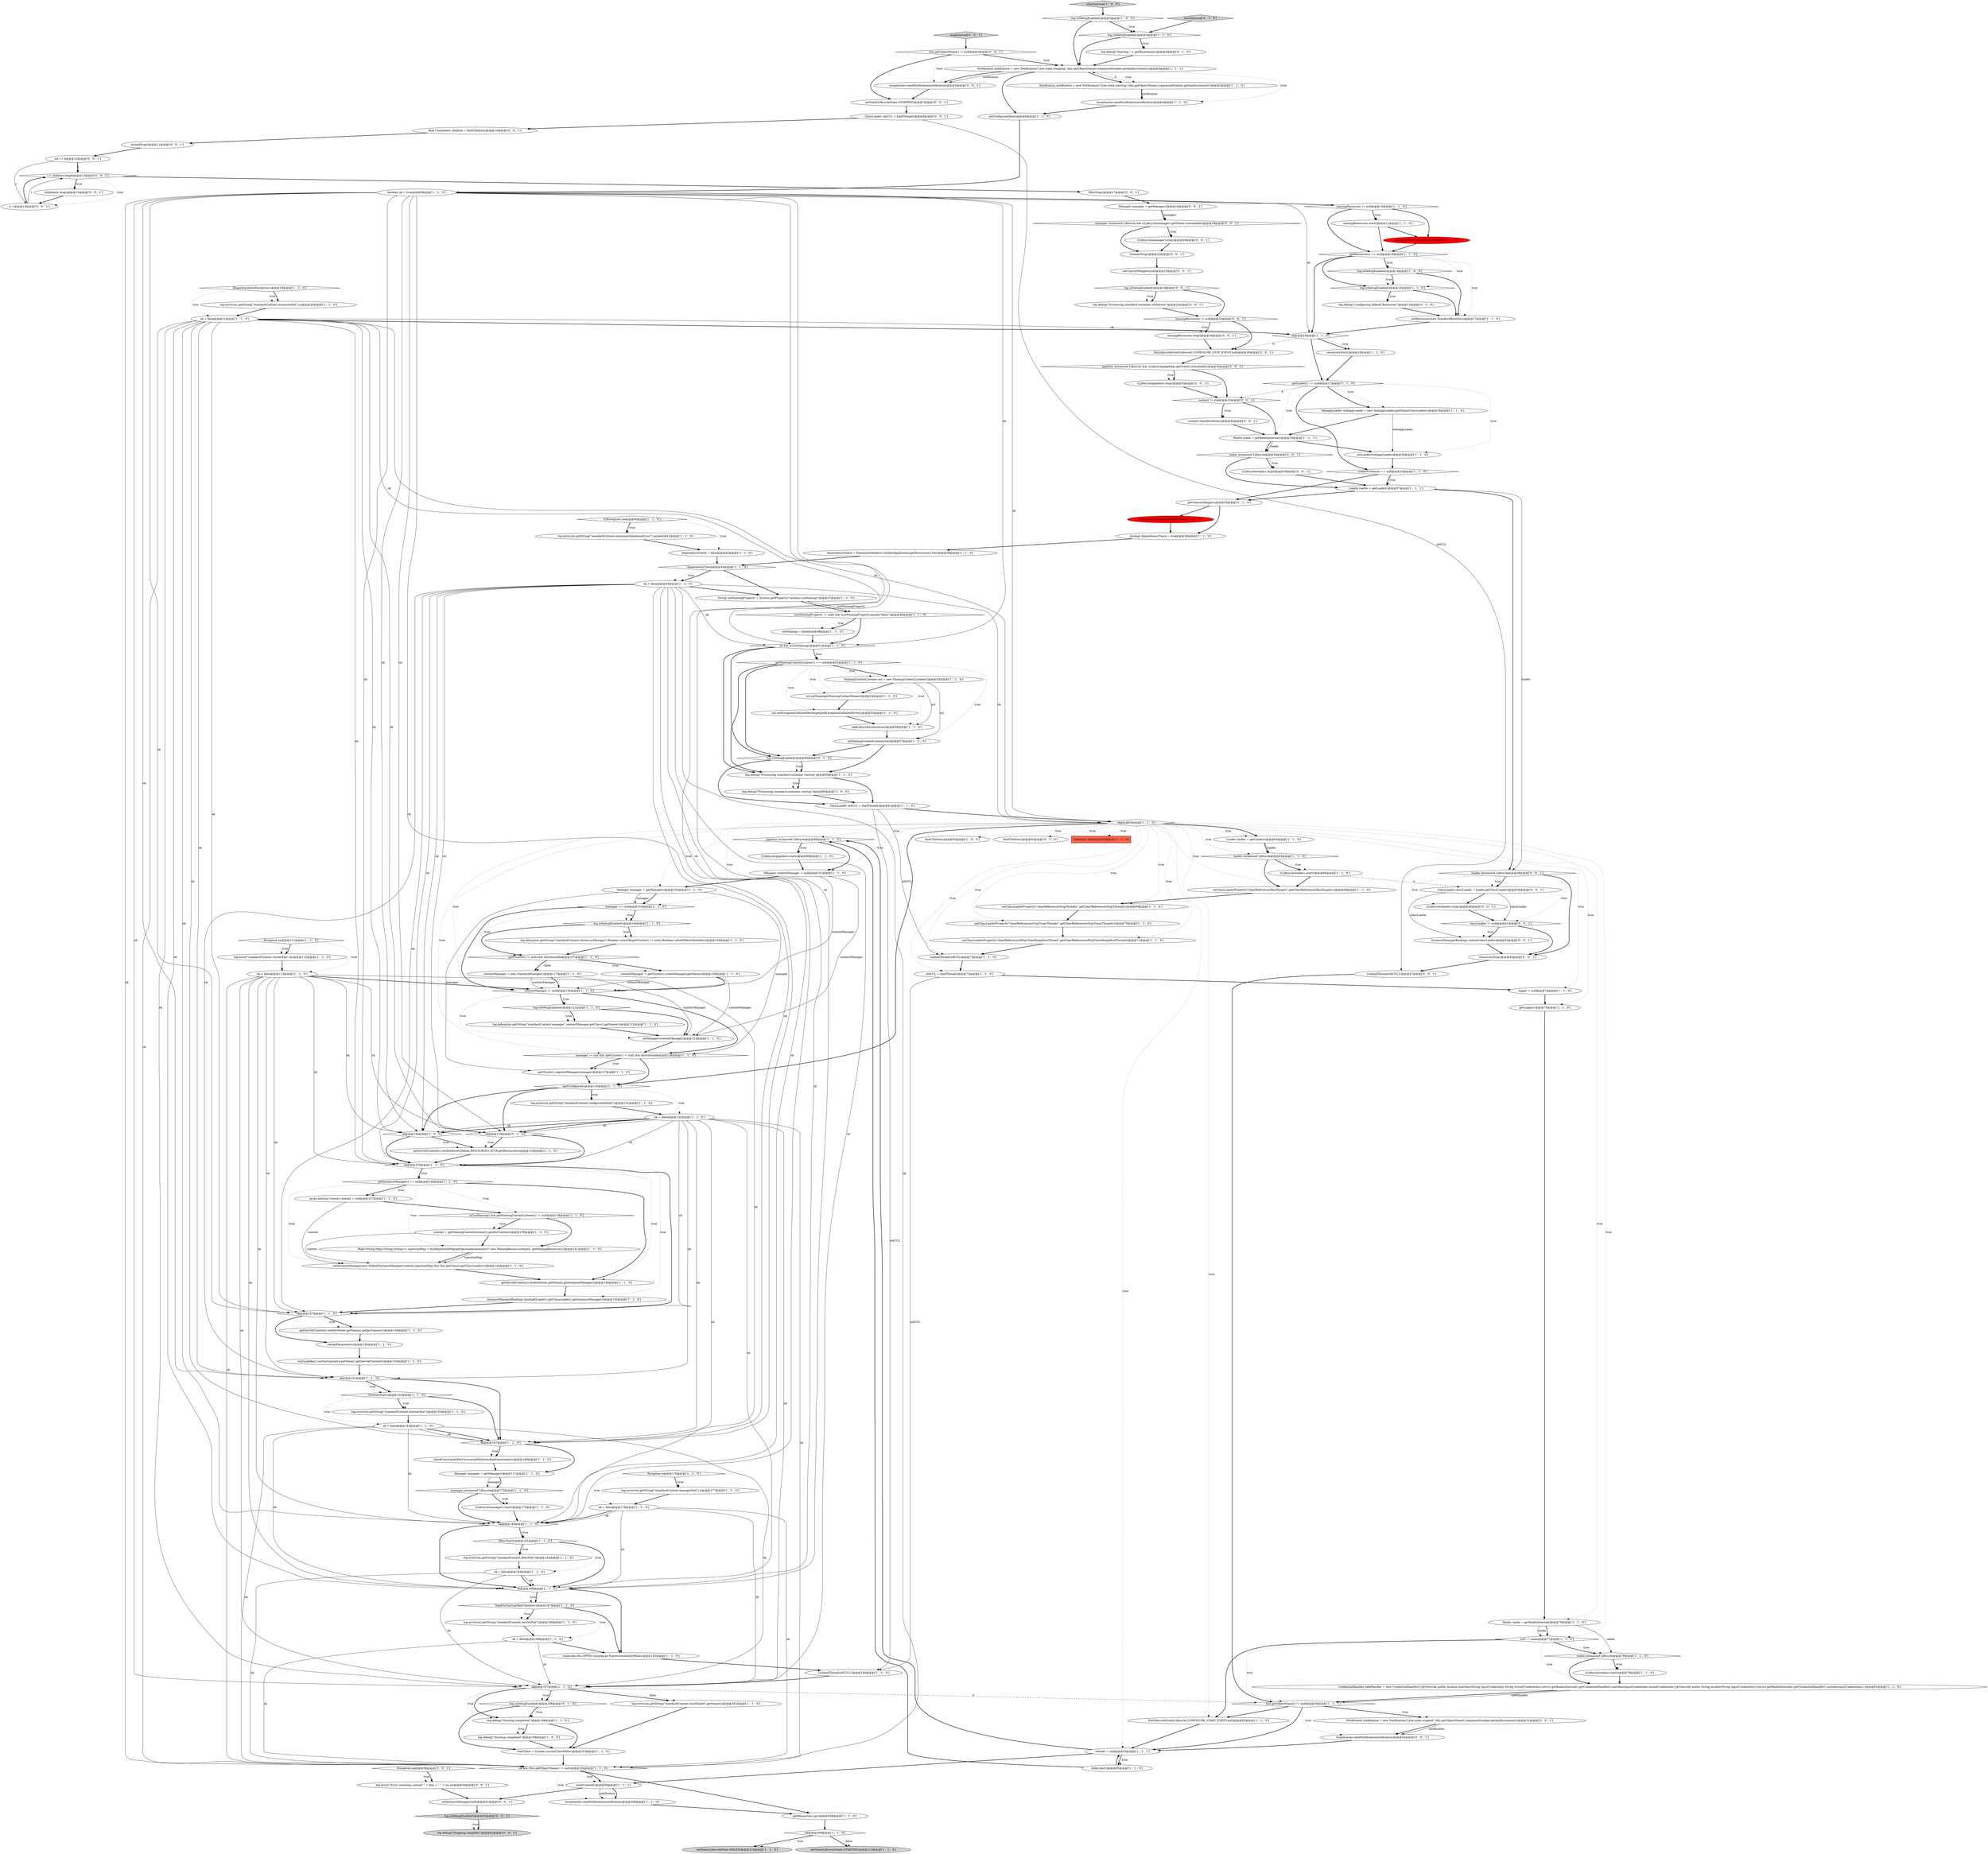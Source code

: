 digraph {
9 [style = filled, label = "pipeline instanceof Lifecycle@@@98@@@['1', '1', '0']", fillcolor = white, shape = diamond image = "AAA0AAABBB1BBB"];
16 [style = filled, label = "Map<String,Map<String,String>> injectionMap = buildInjectionMap(getIgnoreAnnotations()? new NamingResourcesImpl(): getNamingResources())@@@141@@@['1', '1', '0']", fillcolor = white, shape = ellipse image = "AAA0AAABBB1BBB"];
126 [style = filled, label = "setNamingContextListener(ncl)@@@57@@@['1', '1', '0']", fillcolor = white, shape = ellipse image = "AAA0AAABBB1BBB"];
93 [style = filled, label = "ok@@@180@@@['1', '1', '0']", fillcolor = white, shape = diamond image = "AAA0AAABBB1BBB"];
187 [style = filled, label = "setCharsetMapper(null)@@@23@@@['0', '0', '1']", fillcolor = white, shape = ellipse image = "AAA0AAABBB3BBB"];
185 [style = filled, label = "log.debug(\"Processing standard container shutdown\")@@@24@@@['0', '0', '1']", fillcolor = white, shape = ellipse image = "AAA0AAABBB3BBB"];
179 [style = filled, label = "listenerStop()@@@22@@@['0', '0', '1']", fillcolor = white, shape = ellipse image = "AAA0AAABBB3BBB"];
63 [style = filled, label = "ok@@@134@@@['1', '0', '0']", fillcolor = white, shape = diamond image = "AAA0AAABBB1BBB"];
64 [style = filled, label = "getLoader() == null@@@27@@@['1', '1', '0']", fillcolor = white, shape = diamond image = "AAA0AAABBB1BBB"];
35 [style = filled, label = "!ok@@@209@@@['1', '1', '0']", fillcolor = white, shape = diamond image = "AAA0AAABBB1BBB"];
137 [style = filled, label = "mergeParameters()@@@150@@@['1', '1', '0']", fillcolor = white, shape = ellipse image = "AAA0AAABBB1BBB"];
82 [style = filled, label = "ok@@@24@@@['1', '1', '0']", fillcolor = white, shape = diamond image = "AAA0AAABBB1BBB"];
154 [style = filled, label = "log.isDebugEnabled()@@@24@@@['0', '0', '1']", fillcolor = white, shape = diamond image = "AAA0AAABBB3BBB"];
175 [style = filled, label = "Manager manager = getManager()@@@18@@@['0', '0', '1']", fillcolor = white, shape = ellipse image = "AAA0AAABBB3BBB"];
56 [style = filled, label = "NamingContextListener ncl = new NamingContextListener()@@@53@@@['1', '1', '0']", fillcolor = white, shape = ellipse image = "AAA0AAABBB1BBB"];
4 [style = filled, label = "fireLifecycleEvent(Lifecycle.CONFIGURE_START_EVENT,null)@@@92@@@['1', '1', '0']", fillcolor = white, shape = ellipse image = "AAA0AAABBB1BBB"];
83 [style = filled, label = "log.error(\"standardContext.clusterFail\",ex)@@@112@@@['1', '1', '0']", fillcolor = white, shape = ellipse image = "AAA0AAABBB1BBB"];
88 [style = filled, label = "log.debug(\"Starting completed\")@@@198@@@['1', '1', '0']", fillcolor = white, shape = ellipse image = "AAA0AAABBB1BBB"];
119 [style = filled, label = "ok = false@@@178@@@['1', '1', '0']", fillcolor = white, shape = ellipse image = "AAA0AAABBB1BBB"];
121 [style = filled, label = "Manager contextManager = null@@@101@@@['1', '1', '0']", fillcolor = white, shape = ellipse image = "AAA0AAABBB1BBB"];
53 [style = filled, label = "cookieProcessor == null@@@32@@@['1', '1', '0']", fillcolor = white, shape = diamond image = "AAA0AAABBB1BBB"];
59 [style = filled, label = "ok && (this.getObjectName() != null)@@@204@@@['1', '1', '0']", fillcolor = white, shape = diamond image = "AAA0AAABBB1BBB"];
27 [style = filled, label = "{unbindThread(oldCCL)}@@@194@@@['1', '1', '0']", fillcolor = white, shape = ellipse image = "AAA0AAABBB1BBB"];
124 [style = filled, label = "javax.naming.Context context = null@@@137@@@['1', '1', '0']", fillcolor = white, shape = ellipse image = "AAA0AAABBB1BBB"];
148 [style = filled, label = "log.isDebugEnabled()@@@198@@@['0', '1', '0']", fillcolor = white, shape = diamond image = "AAA0AAABBB2BBB"];
76 [style = filled, label = "log.debug(\"Processing standard container startup\")@@@60@@@['1', '1', '0']", fillcolor = white, shape = ellipse image = "AAA0AAABBB1BBB"];
72 [style = filled, label = "log.isDebugEnabled()@@@3@@@['1', '0', '0']", fillcolor = white, shape = diamond image = "AAA0AAABBB1BBB"];
151 [style = filled, label = "resourcesStop()@@@45@@@['0', '0', '1']", fillcolor = white, shape = ellipse image = "AAA0AAABBB3BBB"];
45 [style = filled, label = "ok@@@135@@@['1', '1', '0']", fillcolor = white, shape = diamond image = "AAA0AAABBB1BBB"];
25 [style = filled, label = "resetContext()@@@56@@@['1', '1', '1']", fillcolor = white, shape = ellipse image = "AAA0AAABBB1BBB"];
30 [style = filled, label = "!listenerStart()@@@162@@@['1', '1', '0']", fillcolor = white, shape = diamond image = "AAA0AAABBB1BBB"];
108 [style = filled, label = "oldCCL = bindThread()@@@73@@@['1', '1', '0']", fillcolor = white, shape = ellipse image = "AAA0AAABBB1BBB"];
171 [style = filled, label = "namingResources != null@@@25@@@['0', '0', '1']", fillcolor = white, shape = diamond image = "AAA0AAABBB3BBB"];
134 [style = filled, label = "namingResources.start()@@@11@@@['1', '1', '0']", fillcolor = white, shape = ellipse image = "AAA0AAABBB1BBB"];
168 [style = filled, label = "context != null@@@32@@@['0', '0', '1']", fillcolor = white, shape = diamond image = "AAA0AAABBB3BBB"];
7 [style = filled, label = "log.debug(\"Processing standard container startup\")@@@60@@@['1', '0', '0']", fillcolor = white, shape = ellipse image = "AAA0AAABBB1BBB"];
189 [style = filled, label = "namingResources.stop()@@@26@@@['0', '0', '1']", fillcolor = white, shape = ellipse image = "AAA0AAABBB3BBB"];
78 [style = filled, label = "checkConstraintsForUncoveredMethods(findConstraints())@@@168@@@['1', '1', '0']", fillcolor = white, shape = ellipse image = "AAA0AAABBB1BBB"];
81 [style = filled, label = "getServletContext().setAttribute(.getName(),getJarScanner())@@@148@@@['1', '1', '0']", fillcolor = white, shape = ellipse image = "AAA0AAABBB1BBB"];
48 [style = filled, label = "Notification notification = new Notification(\"j2ee.state.starting\",this.getObjectName(),sequenceNumber.getAndIncrement())@@@5@@@['1', '1', '0']", fillcolor = white, shape = ellipse image = "AAA0AAABBB1BBB"];
14 [style = filled, label = "ok = false@@@183@@@['1', '1', '0']", fillcolor = white, shape = ellipse image = "AAA0AAABBB1BBB"];
50 [style = filled, label = "Container child@@@93@@@['1', '1', '0']", fillcolor = tomato, shape = box image = "AAA0AAABBB1BBB"];
67 [style = filled, label = "child.start()@@@95@@@['1', '1', '0']", fillcolor = white, shape = ellipse image = "AAA0AAABBB1BBB"];
172 [style = filled, label = "i < children.length@@@13@@@['0', '0', '1']", fillcolor = white, shape = diamond image = "AAA0AAABBB3BBB"];
190 [style = filled, label = "setState(LifecycleState.STOPPING)@@@7@@@['0', '0', '1']", fillcolor = white, shape = ellipse image = "AAA0AAABBB3BBB"];
77 [style = filled, label = "log.isDebugEnabled()@@@121@@@['1', '1', '0']", fillcolor = white, shape = diamond image = "AAA0AAABBB1BBB"];
55 [style = filled, label = "setLoader(webappLoader)@@@30@@@['1', '1', '0']", fillcolor = white, shape = ellipse image = "AAA0AAABBB1BBB"];
20 [style = filled, label = "setClassLoaderProperty(\"clearReferencesRmiTargets\",getClearReferencesRmiTargets())@@@68@@@['1', '1', '0']", fillcolor = white, shape = ellipse image = "AAA0AAABBB1BBB"];
69 [style = filled, label = "startInternal['1', '0', '0']", fillcolor = lightgray, shape = diamond image = "AAA0AAABBB1BBB"];
177 [style = filled, label = "((Lifecycle)loader).stop()@@@40@@@['0', '0', '1']", fillcolor = white, shape = ellipse image = "AAA0AAABBB3BBB"];
32 [style = filled, label = "!loadOnStartup(findChildren())@@@187@@@['1', '1', '0']", fillcolor = white, shape = diamond image = "AAA0AAABBB1BBB"];
188 [style = filled, label = "{unbindThread(oldCCL)}@@@47@@@['0', '0', '1']", fillcolor = white, shape = ellipse image = "AAA0AAABBB3BBB"];
65 [style = filled, label = "getServletContext().setAttribute(Globals.RESOURCES_ATTR,getResources())@@@134@@@['1', '1', '0']", fillcolor = white, shape = ellipse image = "AAA0AAABBB1BBB"];
157 [style = filled, label = "Notification notification = new Notification(\"j2ee.state.stopped\",this.getObjectName(),sequenceNumber.getAndIncrement())@@@51@@@['0', '0', '1']", fillcolor = white, shape = ellipse image = "AAA0AAABBB3BBB"];
74 [style = filled, label = "ok@@@186@@@['1', '1', '0']", fillcolor = white, shape = diamond image = "AAA0AAABBB1BBB"];
150 [style = filled, label = "Exception ex@@@58@@@['0', '0', '1']", fillcolor = white, shape = diamond image = "AAA0AAABBB3BBB"];
152 [style = filled, label = "final Container(( children = findChildren()@@@10@@@['0', '0', '1']", fillcolor = white, shape = ellipse image = "AAA0AAABBB3BBB"];
163 [style = filled, label = "log.error(\"Error resetting context \" + this + \" \" + ex,ex)@@@59@@@['0', '0', '1']", fillcolor = white, shape = ellipse image = "AAA0AAABBB3BBB"];
6 [style = filled, label = "log.error(sm.getString(\"standardContext.servletFail\"))@@@188@@@['1', '1', '0']", fillcolor = white, shape = ellipse image = "AAA0AAABBB1BBB"];
94 [style = filled, label = "ok@@@167@@@['1', '1', '0']", fillcolor = white, shape = diamond image = "AAA0AAABBB1BBB"];
90 [style = filled, label = "IllegalArgumentException e@@@19@@@['1', '1', '0']", fillcolor = white, shape = diamond image = "AAA0AAABBB1BBB"];
68 [style = filled, label = "((Lifecycle)pipeline).start()@@@99@@@['1', '1', '0']", fillcolor = white, shape = ellipse image = "AAA0AAABBB1BBB"];
133 [style = filled, label = "setState(LifecycleState.FAILED)@@@210@@@['1', '1', '0']", fillcolor = lightgray, shape = ellipse image = "AAA0AAABBB1BBB"];
66 [style = filled, label = "ClassLoader oldCCL = bindThread()@@@61@@@['1', '1', '0']", fillcolor = white, shape = ellipse image = "AAA0AAABBB1BBB"];
158 [style = filled, label = "log.debug(\"Stopping complete\")@@@62@@@['0', '0', '1']", fillcolor = lightgray, shape = ellipse image = "AAA0AAABBB3BBB"];
47 [style = filled, label = "resourcesStart()@@@25@@@['1', '1', '0']", fillcolor = white, shape = ellipse image = "AAA0AAABBB1BBB"];
8 [style = filled, label = "context = null@@@54@@@['1', '1', '1']", fillcolor = white, shape = ellipse image = "AAA0AAABBB1BBB"];
84 [style = filled, label = "(useNamingProperty != null) && (useNamingProperty.equals(\"false\"))@@@48@@@['1', '1', '0']", fillcolor = white, shape = diamond image = "AAA0AAABBB1BBB"];
36 [style = filled, label = "Manager manager = getManager()@@@102@@@['1', '1', '0']", fillcolor = white, shape = ellipse image = "AAA0AAABBB1BBB"];
13 [style = filled, label = "ok = false@@@45@@@['1', '1', '0']", fillcolor = white, shape = ellipse image = "AAA0AAABBB1BBB"];
33 [style = filled, label = "Exception ex@@@111@@@['1', '1', '0']", fillcolor = white, shape = diamond image = "AAA0AAABBB1BBB"];
123 [style = filled, label = "Loader loader = getLoader()@@@64@@@['1', '1', '0']", fillcolor = white, shape = ellipse image = "AAA0AAABBB1BBB"];
128 [style = filled, label = "manager instanceof Lifecycle@@@172@@@['1', '1', '0']", fillcolor = white, shape = diamond image = "AAA0AAABBB1BBB"];
102 [style = filled, label = "log.debug(sm.getString(\"standardContext.cluster.noManager\",Boolean.valueOf((getCluster() != null)),Boolean.valueOf(distributable)))@@@105@@@['1', '1', '0']", fillcolor = white, shape = ellipse image = "AAA0AAABBB1BBB"];
91 [style = filled, label = "loader instanceof Lifecycle@@@65@@@['1', '1', '0']", fillcolor = white, shape = diamond image = "AAA0AAABBB1BBB"];
136 [style = filled, label = "getServletContext().setAttribute(.getName(),getInstanceManager())@@@144@@@['1', '1', '0']", fillcolor = white, shape = ellipse image = "AAA0AAABBB1BBB"];
139 [style = filled, label = "log.error(sm.getString(\"standardContext.filterFail\"))@@@182@@@['1', '1', '0']", fillcolor = white, shape = ellipse image = "AAA0AAABBB1BBB"];
140 [style = filled, label = "!filterStart()@@@181@@@['1', '1', '0']", fillcolor = white, shape = diamond image = "AAA0AAABBB1BBB"];
61 [style = filled, label = "log.debug(\"Starting completed\")@@@198@@@['1', '0', '0']", fillcolor = white, shape = ellipse image = "AAA0AAABBB1BBB"];
113 [style = filled, label = "ok = false@@@132@@@['1', '1', '0']", fillcolor = white, shape = ellipse image = "AAA0AAABBB1BBB"];
173 [style = filled, label = "setInstanceManager(null)@@@61@@@['0', '0', '1']", fillcolor = white, shape = ellipse image = "AAA0AAABBB3BBB"];
42 [style = filled, label = "Manager manager = getManager()@@@171@@@['1', '1', '0']", fillcolor = white, shape = ellipse image = "AAA0AAABBB1BBB"];
5 [style = filled, label = "findChildren()@@@93@@@['1', '0', '0']", fillcolor = white, shape = ellipse image = "AAA0AAABBB1BBB"];
34 [style = filled, label = "Realm realm = getRealmInternal()@@@33@@@['1', '1', '1']", fillcolor = white, shape = ellipse image = "AAA0AAABBB1BBB"];
141 [style = filled, label = "log.debug(\"Configuring default Resources\")@@@15@@@['0', '1', '0']", fillcolor = white, shape = ellipse image = "AAA0AAABBB2BBB"];
115 [style = filled, label = "getResources().gc()@@@208@@@['1', '1', '0']", fillcolor = white, shape = ellipse image = "AAA0AAABBB1BBB"];
75 [style = filled, label = "log.isDebugEnabled()@@@104@@@['1', '1', '0']", fillcolor = white, shape = diamond image = "AAA0AAABBB1BBB"];
183 [style = filled, label = "log.isDebugEnabled()@@@62@@@['0', '0', '1']", fillcolor = lightgray, shape = diamond image = "AAA0AAABBB3BBB"];
18 [style = filled, label = "CredentialHandler safeHandler = new CredentialHandler(){@Override public boolean matches(String inputCredentials,String storedCredentials){return getRealmInternal().getCredentialHandler().matches(inputCredentials,storedCredentials)}@Override public String mutate(String inputCredentials){return getRealmInternal().getCredentialHandler().mutate(inputCredentials)}}@@@81@@@['1', '1', '0']", fillcolor = white, shape = ellipse image = "AAA0AAABBB1BBB"];
95 [style = filled, label = "logger = null@@@74@@@['1', '1', '0']", fillcolor = white, shape = ellipse image = "AAA0AAABBB1BBB"];
80 [style = filled, label = "this.getObjectName() != null@@@50@@@['1', '1', '1']", fillcolor = white, shape = diamond image = "AAA0AAABBB1BBB"];
109 [style = filled, label = "realm instanceof Lifecycle@@@78@@@['1', '1', '0']", fillcolor = white, shape = diamond image = "AAA0AAABBB1BBB"];
167 [style = filled, label = "ClassLoader classLoader = loader.getClassLoader()@@@39@@@['0', '0', '1']", fillcolor = white, shape = ellipse image = "AAA0AAABBB3BBB"];
176 [style = filled, label = "realm instanceof Lifecycle@@@34@@@['0', '0', '1']", fillcolor = white, shape = diamond image = "AAA0AAABBB3BBB"];
58 [style = filled, label = "log.error(sm.getString(\"standardContext.resourcesInit\"),e)@@@20@@@['1', '1', '0']", fillcolor = white, shape = ellipse image = "AAA0AAABBB1BBB"];
40 [style = filled, label = "setClassLoaderProperty(\"clearReferencesStopThreads\",getClearReferencesStopThreads())@@@69@@@['1', '1', '0']", fillcolor = white, shape = ellipse image = "AAA0AAABBB1BBB"];
170 [style = filled, label = "this.getObjectName() != null@@@3@@@['0', '0', '1']", fillcolor = white, shape = diamond image = "AAA0AAABBB3BBB"];
39 [style = filled, label = "log.isDebugEnabled()@@@14@@@['1', '0', '0']", fillcolor = white, shape = diamond image = "AAA0AAABBB1BBB"];
46 [style = filled, label = "ok = false@@@189@@@['1', '1', '0']", fillcolor = white, shape = ellipse image = "AAA0AAABBB1BBB"];
132 [style = filled, label = "setConfigured(false)@@@8@@@['1', '1', '0']", fillcolor = white, shape = ellipse image = "AAA0AAABBB1BBB"];
106 [style = filled, label = "context = getNamingContextListener().getEnvContext()@@@139@@@['1', '1', '0']", fillcolor = white, shape = ellipse image = "AAA0AAABBB1BBB"];
57 [style = filled, label = "ncl.setName(getNamingContextName())@@@54@@@['1', '1', '0']", fillcolor = white, shape = ellipse image = "AAA0AAABBB1BBB"];
23 [style = filled, label = "getInstanceManager() == null@@@136@@@['1', '1', '0']", fillcolor = white, shape = diamond image = "AAA0AAABBB1BBB"];
122 [style = filled, label = "super.edu.fdu.CPPDG.tinypdg.pe.ExpressionInfo@56bda1@@@192@@@['1', '1', '0']", fillcolor = white, shape = ellipse image = "AAA0AAABBB1BBB"];
15 [style = filled, label = "log.debug(sm.getString(\"standardContext.manager\",contextManager.getClass().getName()))@@@122@@@['1', '1', '0']", fillcolor = white, shape = ellipse image = "AAA0AAABBB1BBB"];
98 [style = filled, label = "contextManager != null@@@120@@@['1', '1', '0']", fillcolor = white, shape = diamond image = "AAA0AAABBB1BBB"];
19 [style = filled, label = "manager == null@@@103@@@['1', '1', '0']", fillcolor = white, shape = diamond image = "AAA0AAABBB1BBB"];
97 [style = filled, label = "boolean ok = true@@@9@@@['1', '1', '0']", fillcolor = white, shape = ellipse image = "AAA0AAABBB1BBB"];
87 [style = filled, label = "contextManager = new StandardManager()@@@117@@@['1', '1', '0']", fillcolor = white, shape = ellipse image = "AAA0AAABBB1BBB"];
184 [style = filled, label = "threadStop()@@@11@@@['0', '0', '1']", fillcolor = white, shape = ellipse image = "AAA0AAABBB3BBB"];
37 [style = filled, label = "startTime = System.currentTimeMillis()@@@203@@@['1', '1', '0']", fillcolor = white, shape = ellipse image = "AAA0AAABBB1BBB"];
62 [style = filled, label = "dependencyCheck = false@@@42@@@['1', '1', '0']", fillcolor = white, shape = ellipse image = "AAA0AAABBB1BBB"];
166 [style = filled, label = "broadcaster.sendNotification(notification)@@@5@@@['0', '0', '1']", fillcolor = white, shape = ellipse image = "AAA0AAABBB3BBB"];
161 [style = filled, label = "((Lifecycle)pipeline).stop()@@@30@@@['0', '0', '1']", fillcolor = white, shape = ellipse image = "AAA0AAABBB3BBB"];
135 [style = filled, label = "((Lifecycle)manager).start()@@@173@@@['1', '1', '0']", fillcolor = white, shape = ellipse image = "AAA0AAABBB1BBB"];
160 [style = filled, label = "fireLifecycleEvent(Lifecycle.CONFIGURE_STOP_EVENT,null)@@@28@@@['0', '0', '1']", fillcolor = white, shape = ellipse image = "AAA0AAABBB3BBB"];
44 [style = filled, label = "setManager(contextManager)@@@124@@@['1', '1', '0']", fillcolor = white, shape = ellipse image = "AAA0AAABBB1BBB"];
112 [style = filled, label = "IOException ioe@@@40@@@['1', '1', '0']", fillcolor = white, shape = diamond image = "AAA0AAABBB1BBB"];
52 [style = filled, label = "log.error(sm.getString(\"standardContext.configurationFail\"))@@@131@@@['1', '1', '0']", fillcolor = white, shape = ellipse image = "AAA0AAABBB1BBB"];
144 [style = filled, label = "ok@@@134@@@['0', '1', '0']", fillcolor = white, shape = diamond image = "AAA0AAABBB2BBB"];
101 [style = filled, label = "!dependencyCheck@@@44@@@['1', '1', '0']", fillcolor = white, shape = diamond image = "AAA0AAABBB1BBB"];
26 [style = filled, label = "Realm realm = getRealmInternal()@@@76@@@['1', '1', '0']", fillcolor = white, shape = ellipse image = "AAA0AAABBB1BBB"];
104 [style = filled, label = "Exception e@@@176@@@['1', '1', '0']", fillcolor = white, shape = diamond image = "AAA0AAABBB1BBB"];
28 [style = filled, label = "null != realm@@@77@@@['1', '1', '0']", fillcolor = white, shape = diamond image = "AAA0AAABBB1BBB"];
120 [style = filled, label = "ok = false@@@164@@@['1', '1', '0']", fillcolor = white, shape = ellipse image = "AAA0AAABBB1BBB"];
70 [style = filled, label = "setInstanceManager(new DefaultInstanceManager(context,injectionMap,this,this.getClass().getClassLoader()))@@@142@@@['1', '1', '0']", fillcolor = white, shape = ellipse image = "AAA0AAABBB1BBB"];
54 [style = filled, label = "getCharsetMapper()@@@35@@@['1', '1', '0']", fillcolor = white, shape = ellipse image = "AAA0AAABBB1BBB"];
164 [style = filled, label = "pipeline instanceof Lifecycle && ((Lifecycle)pipeline).getState().isAvailable()@@@29@@@['0', '0', '1']", fillcolor = white, shape = diamond image = "AAA0AAABBB3BBB"];
71 [style = filled, label = "WebappLoader webappLoader = new WebappLoader(getParentClassLoader())@@@28@@@['1', '1', '0']", fillcolor = white, shape = ellipse image = "AAA0AAABBB1BBB"];
31 [style = filled, label = "((Lifecycle)loader).start()@@@66@@@['1', '1', '0']", fillcolor = white, shape = ellipse image = "AAA0AAABBB1BBB"];
127 [style = filled, label = "ncl.setExceptionOnFailedWrite(getJndiExceptionOnFailedWrite())@@@55@@@['1', '1', '0']", fillcolor = white, shape = ellipse image = "AAA0AAABBB1BBB"];
143 [style = filled, label = "postWorkDirectory()@@@13@@@['0', '1', '0']", fillcolor = red, shape = ellipse image = "AAA1AAABBB2BBB"];
138 [style = filled, label = "dependencyCheck = ExtensionValidator.validateApplication(getResources(),this)@@@38@@@['1', '1', '0']", fillcolor = white, shape = ellipse image = "AAA0AAABBB1BBB"];
96 [style = filled, label = "getNamingContextListener() == null@@@52@@@['1', '1', '0']", fillcolor = white, shape = diamond image = "AAA0AAABBB1BBB"];
100 [style = filled, label = "log.isDebugEnabled()@@@3@@@['1', '1', '0']", fillcolor = white, shape = diamond image = "AAA0AAABBB1BBB"];
105 [style = filled, label = "((Lifecycle)realm).start()@@@79@@@['1', '1', '0']", fillcolor = white, shape = ellipse image = "AAA0AAABBB1BBB"];
165 [style = filled, label = "context.clearAttributes()@@@32@@@['0', '0', '1']", fillcolor = white, shape = ellipse image = "AAA0AAABBB3BBB"];
156 [style = filled, label = "children(i(.stop()@@@15@@@['0', '0', '1']", fillcolor = white, shape = ellipse image = "AAA0AAABBB3BBB"];
114 [style = filled, label = "isUseNaming() && getNamingContextListener() != null@@@138@@@['1', '1', '0']", fillcolor = white, shape = diamond image = "AAA0AAABBB1BBB"];
146 [style = filled, label = "log.isDebugEnabled()@@@60@@@['0', '1', '0']", fillcolor = white, shape = diamond image = "AAA0AAABBB2BBB"];
149 [style = filled, label = "((Lifecycle)manager).stop()@@@20@@@['0', '0', '1']", fillcolor = white, shape = ellipse image = "AAA0AAABBB3BBB"];
10 [style = filled, label = "ok@@@161@@@['1', '1', '0']", fillcolor = white, shape = diamond image = "AAA0AAABBB1BBB"];
142 [style = filled, label = "log.debug(\"Starting \" + getBaseName())@@@3@@@['0', '1', '0']", fillcolor = white, shape = ellipse image = "AAA0AAABBB2BBB"];
117 [style = filled, label = "getCluster().registerManager(manager)@@@127@@@['1', '1', '0']", fillcolor = white, shape = ellipse image = "AAA0AAABBB1BBB"];
12 [style = filled, label = "setState(LifecycleState.STARTING)@@@213@@@['1', '1', '0']", fillcolor = lightgray, shape = ellipse image = "AAA0AAABBB1BBB"];
131 [style = filled, label = "broadcaster.sendNotification(notification)@@@206@@@['1', '1', '0']", fillcolor = white, shape = ellipse image = "AAA0AAABBB1BBB"];
2 [style = filled, label = "log.error(sm.getString(\"standardContext.extensionValidationError\"),ioe)@@@41@@@['1', '1', '0']", fillcolor = white, shape = ellipse image = "AAA0AAABBB1BBB"];
186 [style = filled, label = "i++@@@14@@@['0', '0', '1']", fillcolor = white, shape = ellipse image = "AAA0AAABBB3BBB"];
79 [style = filled, label = "addLifecycleListener(ncl)@@@56@@@['1', '1', '0']", fillcolor = white, shape = ellipse image = "AAA0AAABBB1BBB"];
41 [style = filled, label = "String useNamingProperty = System.getProperty(\"catalina.useNaming\")@@@47@@@['1', '1', '0']", fillcolor = white, shape = ellipse image = "AAA0AAABBB1BBB"];
182 [style = filled, label = "int i = 0@@@12@@@['0', '0', '1']", fillcolor = white, shape = ellipse image = "AAA0AAABBB3BBB"];
180 [style = filled, label = "loader instanceof Lifecycle@@@38@@@['0', '0', '1']", fillcolor = white, shape = diamond image = "AAA0AAABBB3BBB"];
92 [style = filled, label = "!getConfigured()@@@130@@@['1', '1', '0']", fillcolor = white, shape = diamond image = "AAA0AAABBB1BBB"];
116 [style = filled, label = "contextManager = getCluster().createManager(getName())@@@109@@@['1', '1', '0']", fillcolor = white, shape = ellipse image = "AAA0AAABBB1BBB"];
1 [style = filled, label = "log.error(sm.getString(\"standardContext.startFailed\",getName()))@@@201@@@['1', '1', '0']", fillcolor = white, shape = ellipse image = "AAA0AAABBB1BBB"];
17 [style = filled, label = "getResources() == null@@@14@@@['1', '1', '0']", fillcolor = white, shape = diamond image = "AAA0AAABBB1BBB"];
86 [style = filled, label = "unbindThread(oldCCL)@@@72@@@['1', '1', '0']", fillcolor = white, shape = ellipse image = "AAA0AAABBB1BBB"];
11 [style = filled, label = "ok@@@197@@@['1', '1', '0']", fillcolor = white, shape = diamond image = "AAA0AAABBB1BBB"];
159 [style = filled, label = "filterStop()@@@17@@@['0', '0', '1']", fillcolor = white, shape = ellipse image = "AAA0AAABBB3BBB"];
24 [style = filled, label = "ok@@@63@@@['1', '1', '0']", fillcolor = white, shape = diamond image = "AAA0AAABBB1BBB"];
155 [style = filled, label = "broadcaster.sendNotification(notification)@@@52@@@['0', '0', '1']", fillcolor = white, shape = ellipse image = "AAA0AAABBB3BBB"];
111 [style = filled, label = "setClassLoaderProperty(\"clearReferencesHttpClientKeepAliveThread\",getClearReferencesHttpClientKeepAliveThread())@@@71@@@['1', '1', '0']", fillcolor = white, shape = ellipse image = "AAA0AAABBB1BBB"];
3 [style = filled, label = "manager != null && (getCluster() != null) && distributable@@@126@@@['1', '1', '0']", fillcolor = white, shape = diamond image = "AAA0AAABBB1BBB"];
147 [style = filled, label = "startInternal['0', '1', '0']", fillcolor = lightgray, shape = diamond image = "AAA0AAABBB2BBB"];
22 [style = filled, label = "setResources(new StandardRoot(this))@@@17@@@['1', '1', '0']", fillcolor = white, shape = ellipse image = "AAA0AAABBB1BBB"];
60 [style = filled, label = "log.isDebugEnabled()@@@15@@@['1', '1', '0']", fillcolor = white, shape = diamond image = "AAA0AAABBB1BBB"];
107 [style = filled, label = "getLogger()@@@75@@@['1', '1', '0']", fillcolor = white, shape = ellipse image = "AAA0AAABBB1BBB"];
89 [style = filled, label = "Notification notification = new Notification(\"j2ee.state.stopping\",this.getObjectName(),sequenceNumber.getAndIncrement())@@@4@@@['1', '1', '1']", fillcolor = white, shape = ellipse image = "AAA0AAABBB1BBB"];
129 [style = filled, label = "ok = false@@@113@@@['1', '1', '0']", fillcolor = white, shape = ellipse image = "AAA0AAABBB1BBB"];
99 [style = filled, label = "setClassLoaderProperty(\"clearReferencesStopTimerThreads\",getClearReferencesStopTimerThreads())@@@70@@@['1', '1', '0']", fillcolor = white, shape = ellipse image = "AAA0AAABBB1BBB"];
125 [style = filled, label = "Loader loader = getLoader()@@@37@@@['1', '1', '1']", fillcolor = white, shape = ellipse image = "AAA0AAABBB1BBB"];
169 [style = filled, label = "stopInternal['0', '0', '1']", fillcolor = lightgray, shape = diamond image = "AAA0AAABBB3BBB"];
0 [style = filled, label = "ok && isUseNaming()@@@51@@@['1', '1', '0']", fillcolor = white, shape = diamond image = "AAA0AAABBB1BBB"];
110 [style = filled, label = "log.error(sm.getString(\"standardContext.managerFail\"),e)@@@177@@@['1', '1', '0']", fillcolor = white, shape = ellipse image = "AAA0AAABBB1BBB"];
51 [style = filled, label = "boolean dependencyCheck = true@@@36@@@['1', '1', '0']", fillcolor = white, shape = ellipse image = "AAA0AAABBB1BBB"];
130 [style = filled, label = "ok@@@147@@@['1', '1', '0']", fillcolor = white, shape = diamond image = "AAA0AAABBB1BBB"];
21 [style = filled, label = "InstanceManagerBindings.bind(getLoader().getClassLoader(),getInstanceManager())@@@145@@@['1', '1', '0']", fillcolor = white, shape = ellipse image = "AAA0AAABBB1BBB"];
85 [style = filled, label = "useNaming = false@@@49@@@['1', '1', '0']", fillcolor = white, shape = ellipse image = "AAA0AAABBB1BBB"];
43 [style = filled, label = "ok = false@@@21@@@['1', '1', '0']", fillcolor = white, shape = ellipse image = "AAA0AAABBB1BBB"];
145 [style = filled, label = "findChildren()@@@93@@@['0', '1', '0']", fillcolor = white, shape = ellipse image = "AAA0AAABBB2BBB"];
174 [style = filled, label = "classLoader != null@@@41@@@['0', '0', '1']", fillcolor = white, shape = diamond image = "AAA0AAABBB3BBB"];
118 [style = filled, label = "namingResources != null@@@10@@@['1', '1', '0']", fillcolor = white, shape = diamond image = "AAA0AAABBB1BBB"];
178 [style = filled, label = "manager instanceof Lifecycle && ((Lifecycle)manager).getState().isAvailable()@@@19@@@['0', '0', '1']", fillcolor = white, shape = diamond image = "AAA0AAABBB3BBB"];
103 [style = filled, label = "broadcaster.sendNotification(notification)@@@6@@@['1', '1', '0']", fillcolor = white, shape = ellipse image = "AAA0AAABBB1BBB"];
181 [style = filled, label = "((Lifecycle)realm).stop()@@@35@@@['0', '0', '1']", fillcolor = white, shape = ellipse image = "AAA0AAABBB3BBB"];
49 [style = filled, label = "postWorkDirectory()@@@35@@@['1', '0', '0']", fillcolor = red, shape = ellipse image = "AAA1AAABBB1BBB"];
73 [style = filled, label = "entry.getKey().onStartup(entry.getValue(),getServletContext())@@@153@@@['1', '1', '0']", fillcolor = white, shape = ellipse image = "AAA0AAABBB1BBB"];
162 [style = filled, label = "InstanceManagerBindings.unbind(classLoader)@@@42@@@['0', '0', '1']", fillcolor = white, shape = ellipse image = "AAA0AAABBB3BBB"];
153 [style = filled, label = "ClassLoader oldCCL = bindThread()@@@8@@@['0', '0', '1']", fillcolor = white, shape = ellipse image = "AAA0AAABBB3BBB"];
38 [style = filled, label = "log.error(sm.getString(\"standardContext.listenerFail\"))@@@163@@@['1', '1', '0']", fillcolor = white, shape = ellipse image = "AAA0AAABBB1BBB"];
29 [style = filled, label = "(getCluster() != null) && distributable@@@107@@@['1', '1', '0']", fillcolor = white, shape = diamond image = "AAA0AAABBB1BBB"];
129->98 [style = bold, label=""];
8->67 [style = dotted, label="true"];
106->16 [style = bold, label=""];
14->59 [style = solid, label="ok"];
168->165 [style = bold, label=""];
129->10 [style = solid, label="ok"];
43->63 [style = solid, label="ok"];
60->141 [style = bold, label=""];
132->97 [style = bold, label=""];
167->177 [style = bold, label=""];
177->174 [style = bold, label=""];
48->89 [style = dashed, label="0"];
59->115 [style = bold, label=""];
113->63 [style = bold, label=""];
114->106 [style = bold, label=""];
39->60 [style = bold, label=""];
67->9 [style = bold, label=""];
103->132 [style = bold, label=""];
100->142 [style = bold, label=""];
24->99 [style = dotted, label="true"];
166->190 [style = bold, label=""];
153->188 [style = solid, label="oldCCL"];
28->18 [style = dotted, label="true"];
96->76 [style = bold, label=""];
121->98 [style = solid, label="contextManager"];
124->70 [style = solid, label="context"];
101->13 [style = dotted, label="true"];
119->11 [style = solid, label="ok"];
100->89 [style = bold, label=""];
112->2 [style = dotted, label="true"];
113->11 [style = solid, label="ok"];
107->26 [style = bold, label=""];
47->64 [style = bold, label=""];
98->3 [style = bold, label=""];
178->179 [style = bold, label=""];
65->45 [style = bold, label=""];
28->80 [style = dotted, label="true"];
0->146 [style = bold, label=""];
13->59 [style = solid, label="ok"];
94->78 [style = dotted, label="true"];
19->75 [style = dotted, label="true"];
89->103 [style = dotted, label="true"];
173->183 [style = bold, label=""];
186->172 [style = bold, label=""];
98->44 [style = dotted, label="true"];
128->135 [style = dotted, label="true"];
71->34 [style = bold, label=""];
113->130 [style = solid, label="ok"];
66->24 [style = bold, label=""];
186->172 [style = solid, label="i"];
82->64 [style = bold, label=""];
24->26 [style = dotted, label="true"];
172->156 [style = bold, label=""];
17->39 [style = bold, label=""];
33->83 [style = dotted, label="true"];
19->98 [style = bold, label=""];
84->0 [style = bold, label=""];
91->31 [style = dotted, label="true"];
23->114 [style = dotted, label="true"];
97->118 [style = bold, label=""];
174->162 [style = dotted, label="true"];
129->93 [style = solid, label="ok"];
121->44 [style = solid, label="contextManager"];
23->16 [style = dotted, label="true"];
63->65 [style = bold, label=""];
105->18 [style = bold, label=""];
32->6 [style = dotted, label="true"];
35->133 [style = bold, label=""];
30->120 [style = dotted, label="true"];
17->82 [style = bold, label=""];
9->68 [style = bold, label=""];
43->10 [style = solid, label="ok"];
181->125 [style = bold, label=""];
88->37 [style = bold, label=""];
24->95 [style = dotted, label="true"];
34->55 [style = bold, label=""];
185->171 [style = bold, label=""];
113->74 [style = solid, label="ok"];
125->180 [style = solid, label="loader"];
11->88 [style = bold, label=""];
130->81 [style = bold, label=""];
125->180 [style = bold, label=""];
93->74 [style = bold, label=""];
43->82 [style = bold, label=""];
97->24 [style = solid, label="ok"];
108->95 [style = bold, label=""];
46->11 [style = solid, label="ok"];
154->185 [style = bold, label=""];
104->119 [style = dotted, label="true"];
52->113 [style = bold, label=""];
18->80 [style = bold, label=""];
120->74 [style = solid, label="ok"];
59->25 [style = dotted, label="true"];
24->36 [style = dotted, label="true"];
76->7 [style = dotted, label="true"];
108->27 [style = solid, label="oldCCL"];
21->130 [style = bold, label=""];
36->19 [style = bold, label=""];
123->91 [style = bold, label=""];
74->122 [style = bold, label=""];
45->136 [style = dotted, label="true"];
13->63 [style = solid, label="ok"];
120->59 [style = solid, label="ok"];
129->144 [style = solid, label="ok"];
188->80 [style = bold, label=""];
129->59 [style = solid, label="ok"];
24->86 [style = dotted, label="true"];
24->9 [style = dotted, label="true"];
83->129 [style = bold, label=""];
155->8 [style = bold, label=""];
97->144 [style = solid, label="ok"];
87->98 [style = bold, label=""];
80->155 [style = dotted, label="true"];
113->144 [style = solid, label="ok"];
92->52 [style = bold, label=""];
76->7 [style = bold, label=""];
25->173 [style = bold, label=""];
64->168 [style = dashed, label="0"];
11->80 [style = dashed, label="0"];
8->9 [style = bold, label=""];
34->176 [style = solid, label="realm"];
41->84 [style = bold, label=""];
95->107 [style = bold, label=""];
156->186 [style = bold, label=""];
118->134 [style = dotted, label="true"];
164->168 [style = bold, label=""];
3->92 [style = bold, label=""];
128->135 [style = bold, label=""];
113->10 [style = solid, label="ok"];
24->4 [style = dotted, label="true"];
23->70 [style = dotted, label="true"];
75->29 [style = bold, label=""];
11->148 [style = dotted, label="true"];
53->54 [style = bold, label=""];
10->30 [style = dotted, label="true"];
22->82 [style = bold, label=""];
32->6 [style = bold, label=""];
24->123 [style = bold, label=""];
67->8 [style = bold, label=""];
91->20 [style = bold, label=""];
144->65 [style = bold, label=""];
3->117 [style = dotted, label="true"];
96->56 [style = bold, label=""];
4->8 [style = bold, label=""];
43->0 [style = solid, label="ok"];
59->131 [style = dotted, label="true"];
24->3 [style = dotted, label="true"];
26->28 [style = bold, label=""];
106->70 [style = solid, label="context"];
31->20 [style = bold, label=""];
120->93 [style = solid, label="ok"];
81->137 [style = bold, label=""];
24->5 [style = dotted, label="true"];
35->12 [style = bold, label=""];
62->101 [style = bold, label=""];
24->108 [style = dotted, label="true"];
89->166 [style = bold, label=""];
146->76 [style = dotted, label="true"];
45->23 [style = dotted, label="true"];
54->49 [style = bold, label=""];
112->2 [style = bold, label=""];
32->122 [style = bold, label=""];
90->58 [style = dotted, label="true"];
150->163 [style = dotted, label="true"];
82->47 [style = bold, label=""];
18->80 [style = solid, label="safeHandler"];
56->57 [style = bold, label=""];
19->75 [style = bold, label=""];
97->45 [style = solid, label="ok"];
64->34 [style = dotted, label="true"];
157->155 [style = bold, label=""];
46->59 [style = solid, label="ok"];
100->142 [style = dotted, label="true"];
180->174 [style = dotted, label="true"];
77->15 [style = bold, label=""];
101->41 [style = bold, label=""];
164->161 [style = bold, label=""];
19->29 [style = dotted, label="true"];
27->11 [style = bold, label=""];
168->34 [style = bold, label=""];
57->127 [style = bold, label=""];
8->67 [style = bold, label=""];
24->121 [style = dotted, label="true"];
96->127 [style = dotted, label="true"];
172->159 [style = bold, label=""];
111->86 [style = bold, label=""];
159->175 [style = bold, label=""];
123->91 [style = solid, label="loader"];
119->93 [style = bold, label=""];
134->17 [style = bold, label=""];
7->66 [style = bold, label=""];
13->74 [style = solid, label="ok"];
167->174 [style = solid, label="classLoader"];
128->93 [style = bold, label=""];
97->11 [style = solid, label="ok"];
109->105 [style = dotted, label="true"];
45->23 [style = bold, label=""];
94->78 [style = bold, label=""];
161->168 [style = bold, label=""];
13->130 [style = solid, label="ok"];
13->144 [style = solid, label="ok"];
80->8 [style = bold, label=""];
167->162 [style = solid, label="classLoader"];
17->60 [style = bold, label=""];
148->88 [style = dotted, label="true"];
180->167 [style = dotted, label="true"];
43->94 [style = solid, label="ok"];
187->154 [style = bold, label=""];
24->111 [style = dotted, label="true"];
72->89 [style = bold, label=""];
127->79 [style = bold, label=""];
148->37 [style = bold, label=""];
89->166 [style = solid, label="notification"];
77->15 [style = dotted, label="true"];
146->66 [style = bold, label=""];
129->63 [style = solid, label="ok"];
89->48 [style = dotted, label="true"];
94->42 [style = bold, label=""];
120->11 [style = solid, label="ok"];
121->36 [style = bold, label=""];
41->84 [style = solid, label="useNamingProperty"];
30->94 [style = bold, label=""];
160->164 [style = bold, label=""];
88->61 [style = bold, label=""];
25->131 [style = bold, label=""];
30->38 [style = dotted, label="true"];
143->17 [style = bold, label=""];
180->151 [style = bold, label=""];
48->103 [style = solid, label="notification"];
179->187 [style = bold, label=""];
68->121 [style = bold, label=""];
10->30 [style = bold, label=""];
43->11 [style = solid, label="ok"];
129->94 [style = solid, label="ok"];
23->124 [style = bold, label=""];
174->151 [style = bold, label=""];
189->160 [style = bold, label=""];
150->163 [style = bold, label=""];
30->38 [style = bold, label=""];
24->145 [style = dotted, label="true"];
88->61 [style = dotted, label="true"];
97->74 [style = solid, label="ok"];
11->1 [style = bold, label=""];
13->11 [style = solid, label="ok"];
117->92 [style = bold, label=""];
190->153 [style = bold, label=""];
24->92 [style = bold, label=""];
182->172 [style = bold, label=""];
24->28 [style = dotted, label="true"];
116->98 [style = bold, label=""];
184->182 [style = bold, label=""];
86->108 [style = bold, label=""];
97->10 [style = solid, label="ok"];
16->70 [style = bold, label=""];
14->74 [style = bold, label=""];
109->18 [style = bold, label=""];
165->34 [style = bold, label=""];
129->11 [style = solid, label="ok"];
97->0 [style = solid, label="ok"];
48->103 [style = bold, label=""];
40->99 [style = bold, label=""];
45->21 [style = dotted, label="true"];
104->110 [style = bold, label=""];
96->79 [style = dotted, label="true"];
175->178 [style = bold, label=""];
28->4 [style = bold, label=""];
2->62 [style = bold, label=""];
92->52 [style = dotted, label="true"];
114->16 [style = bold, label=""];
61->37 [style = bold, label=""];
24->123 [style = dotted, label="true"];
0->96 [style = bold, label=""];
152->184 [style = bold, label=""];
60->22 [style = bold, label=""];
72->100 [style = bold, label=""];
178->149 [style = dotted, label="true"];
170->190 [style = bold, label=""];
64->53 [style = bold, label=""];
3->117 [style = bold, label=""];
78->42 [style = bold, label=""];
122->27 [style = bold, label=""];
63->65 [style = dotted, label="true"];
146->76 [style = bold, label=""];
13->10 [style = solid, label="ok"];
29->87 [style = dotted, label="false"];
43->82 [style = solid, label="ok"];
24->98 [style = dotted, label="true"];
69->72 [style = bold, label=""];
119->93 [style = solid, label="ok"];
36->19 [style = solid, label="manager"];
24->8 [style = dotted, label="true"];
70->136 [style = bold, label=""];
101->13 [style = bold, label=""];
36->117 [style = solid, label="manager"];
38->120 [style = bold, label=""];
183->158 [style = dotted, label="true"];
64->71 [style = bold, label=""];
53->125 [style = dotted, label="true"];
175->178 [style = solid, label="manager"];
147->100 [style = bold, label=""];
44->3 [style = bold, label=""];
113->63 [style = solid, label="ok"];
135->93 [style = bold, label=""];
118->17 [style = bold, label=""];
126->76 [style = bold, label=""];
149->179 [style = bold, label=""];
0->96 [style = dotted, label="true"];
39->22 [style = bold, label=""];
75->102 [style = dotted, label="true"];
46->122 [style = bold, label=""];
43->74 [style = solid, label="ok"];
60->141 [style = dotted, label="true"];
172->156 [style = dotted, label="true"];
113->94 [style = solid, label="ok"];
64->71 [style = dotted, label="true"];
43->130 [style = solid, label="ok"];
24->19 [style = dotted, label="true"];
9->68 [style = dotted, label="true"];
63->45 [style = bold, label=""];
89->48 [style = bold, label=""];
119->74 [style = solid, label="ok"];
17->60 [style = dotted, label="true"];
97->82 [style = solid, label="ok"];
23->136 [style = bold, label=""];
25->131 [style = solid, label="notification"];
79->126 [style = bold, label=""];
96->126 [style = dotted, label="true"];
92->63 [style = bold, label=""];
28->109 [style = dotted, label="true"];
23->124 [style = dotted, label="true"];
9->121 [style = bold, label=""];
109->105 [style = bold, label=""];
10->94 [style = bold, label=""];
31->167 [style = dashed, label="0"];
176->181 [style = dotted, label="true"];
174->162 [style = bold, label=""];
90->58 [style = bold, label=""];
178->149 [style = bold, label=""];
180->167 [style = bold, label=""];
11->148 [style = bold, label=""];
24->40 [style = dotted, label="true"];
35->12 [style = dotted, label="false"];
39->60 [style = dotted, label="true"];
1->37 [style = bold, label=""];
14->74 [style = solid, label="ok"];
97->130 [style = solid, label="ok"];
170->166 [style = dotted, label="true"];
54->51 [style = bold, label=""];
29->116 [style = dotted, label="true"];
120->94 [style = bold, label=""];
170->89 [style = bold, label=""];
34->176 [style = bold, label=""];
72->100 [style = dotted, label="true"];
80->157 [style = bold, label=""];
29->87 [style = bold, label=""];
180->177 [style = dotted, label="true"];
66->27 [style = solid, label="oldCCL"];
157->155 [style = solid, label="notification"];
13->93 [style = solid, label="ok"];
66->86 [style = solid, label="oldCCL"];
113->45 [style = solid, label="ok"];
28->109 [style = bold, label=""];
24->50 [style = dotted, label="true"];
96->146 [style = bold, label=""];
115->35 [style = bold, label=""];
71->55 [style = solid, label="webappLoader"];
26->109 [style = solid, label="realm"];
89->132 [style = bold, label=""];
80->157 [style = dotted, label="true"];
182->172 [style = solid, label="i"];
131->115 [style = bold, label=""];
82->47 [style = dotted, label="true"];
113->93 [style = solid, label="ok"];
82->160 [style = dashed, label="0"];
112->62 [style = dotted, label="true"];
35->133 [style = dotted, label="true"];
36->3 [style = solid, label="manager"];
26->28 [style = solid, label="realm"];
102->29 [style = bold, label=""];
110->119 [style = bold, label=""];
96->56 [style = dotted, label="true"];
49->51 [style = bold, label=""];
97->63 [style = solid, label="ok"];
140->14 [style = dotted, label="true"];
13->45 [style = solid, label="ok"];
87->98 [style = solid, label="contextManager"];
42->128 [style = solid, label="manager"];
96->57 [style = dotted, label="true"];
97->59 [style = solid, label="ok"];
53->125 [style = bold, label=""];
73->10 [style = bold, label=""];
172->186 [style = dotted, label="true"];
84->85 [style = dotted, label="true"];
163->173 [style = bold, label=""];
114->106 [style = dotted, label="true"];
162->151 [style = bold, label=""];
43->59 [style = solid, label="ok"];
6->46 [style = bold, label=""];
170->89 [style = dotted, label="true"];
29->116 [style = bold, label=""];
92->113 [style = dotted, label="true"];
93->140 [style = dotted, label="true"];
17->39 [style = dotted, label="true"];
138->101 [style = bold, label=""];
45->130 [style = bold, label=""];
136->21 [style = bold, label=""];
91->31 [style = bold, label=""];
80->4 [style = bold, label=""];
140->139 [style = dotted, label="true"];
11->1 [style = dotted, label="false"];
120->94 [style = solid, label="ok"];
171->160 [style = bold, label=""];
42->128 [style = bold, label=""];
85->0 [style = bold, label=""];
140->74 [style = bold, label=""];
74->32 [style = dotted, label="true"];
113->144 [style = bold, label=""];
171->189 [style = dotted, label="true"];
14->11 [style = solid, label="ok"];
75->102 [style = bold, label=""];
118->134 [style = bold, label=""];
11->88 [style = dotted, label="true"];
144->65 [style = dotted, label="true"];
33->129 [style = dotted, label="true"];
153->152 [style = bold, label=""];
97->93 [style = solid, label="ok"];
43->144 [style = solid, label="ok"];
64->55 [style = dotted, label="true"];
92->144 [style = bold, label=""];
87->44 [style = solid, label="contextManager"];
77->44 [style = bold, label=""];
58->43 [style = bold, label=""];
59->25 [style = bold, label=""];
16->70 [style = solid, label="injectionMap"];
164->161 [style = dotted, label="true"];
15->44 [style = bold, label=""];
119->59 [style = solid, label="ok"];
76->66 [style = bold, label=""];
56->126 [style = solid, label="ncl"];
13->41 [style = bold, label=""];
148->88 [style = bold, label=""];
183->158 [style = bold, label=""];
142->89 [style = bold, label=""];
84->85 [style = bold, label=""];
125->54 [style = bold, label=""];
176->181 [style = bold, label=""];
24->20 [style = dotted, label="true"];
43->93 [style = solid, label="ok"];
13->0 [style = solid, label="ok"];
17->22 [style = dotted, label="true"];
171->189 [style = bold, label=""];
144->45 [style = bold, label=""];
24->91 [style = dotted, label="true"];
139->14 [style = bold, label=""];
32->46 [style = dotted, label="true"];
129->74 [style = solid, label="ok"];
141->22 [style = bold, label=""];
90->43 [style = dotted, label="true"];
104->110 [style = dotted, label="true"];
98->77 [style = bold, label=""];
129->130 [style = solid, label="ok"];
130->137 [style = bold, label=""];
151->188 [style = bold, label=""];
93->140 [style = bold, label=""];
154->171 [style = bold, label=""];
113->59 [style = solid, label="ok"];
33->83 [style = bold, label=""];
74->32 [style = bold, label=""];
130->81 [style = dotted, label="true"];
154->185 [style = dotted, label="true"];
140->139 [style = bold, label=""];
43->24 [style = solid, label="ok"];
13->24 [style = solid, label="ok"];
56->79 [style = solid, label="ncl"];
176->125 [style = bold, label=""];
169->170 [style = bold, label=""];
24->107 [style = dotted, label="true"];
97->94 [style = solid, label="ok"];
124->114 [style = bold, label=""];
51->138 [style = bold, label=""];
0->76 [style = bold, label=""];
118->143 [style = bold, label=""];
20->40 [style = bold, label=""];
129->45 [style = solid, label="ok"];
13->94 [style = solid, label="ok"];
99->111 [style = bold, label=""];
43->45 [style = solid, label="ok"];
37->59 [style = bold, label=""];
116->98 [style = solid, label="contextManager"];
55->53 [style = bold, label=""];
168->165 [style = dotted, label="true"];
182->186 [style = solid, label="i"];
98->77 [style = dotted, label="true"];
126->146 [style = bold, label=""];
116->44 [style = solid, label="contextManager"];
8->25 [style = bold, label=""];
137->73 [style = bold, label=""];
134->143 [style = bold, label=""];
}

